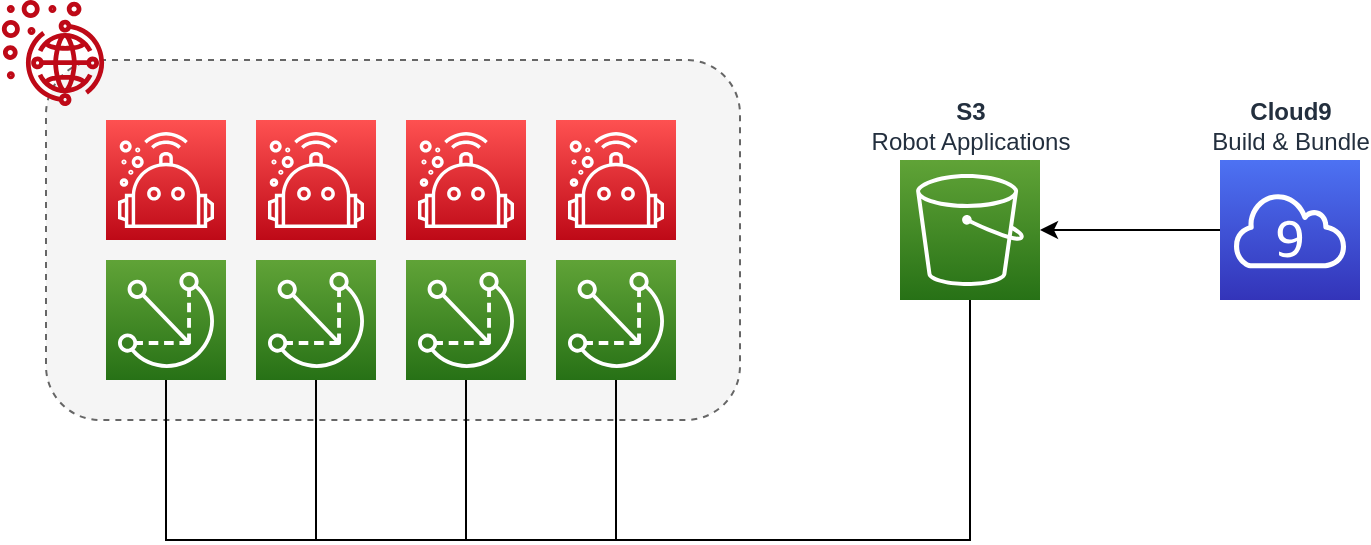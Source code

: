 <mxfile version="12.1.7" type="device" pages="1"><diagram id="x5fd4c8P_yRW15ybiNdx" name="Page-1"><mxGraphModel dx="931" dy="831" grid="1" gridSize="10" guides="1" tooltips="1" connect="1" arrows="1" fold="1" page="1" pageScale="1" pageWidth="827" pageHeight="1169" math="0" shadow="0"><root><mxCell id="0"/><mxCell id="1" parent="0"/><mxCell id="kal1XgbOkWQ_yrvI4pnb-3" value="&lt;b&gt;S3&lt;br&gt;&lt;/b&gt;Robot Applications" style="outlineConnect=0;fontColor=#232F3E;gradientColor=#60A337;gradientDirection=north;fillColor=#277116;strokeColor=#ffffff;dashed=0;verticalLabelPosition=top;verticalAlign=bottom;align=center;html=1;fontSize=12;fontStyle=0;aspect=fixed;shape=mxgraph.aws4.resourceIcon;resIcon=mxgraph.aws4.s3;labelPosition=center;" vertex="1" parent="1"><mxGeometry x="530" y="220" width="70" height="70" as="geometry"/></mxCell><mxCell id="kal1XgbOkWQ_yrvI4pnb-4" value="" style="rounded=1;whiteSpace=wrap;html=1;fillColor=#f5f5f5;strokeColor=#666666;fontColor=#333333;dashed=1;" vertex="1" parent="1"><mxGeometry x="103" y="170" width="347" height="180" as="geometry"/></mxCell><mxCell id="kal1XgbOkWQ_yrvI4pnb-1" value="" style="outlineConnect=0;fontColor=#232F3E;gradientColor=#FE5151;gradientDirection=north;fillColor=#BE0917;strokeColor=#ffffff;dashed=0;verticalLabelPosition=bottom;verticalAlign=top;align=center;html=1;fontSize=12;fontStyle=0;aspect=fixed;shape=mxgraph.aws4.resourceIcon;resIcon=mxgraph.aws4.robomaker;" vertex="1" parent="1"><mxGeometry x="133" y="200" width="60" height="60" as="geometry"/></mxCell><mxCell id="kal1XgbOkWQ_yrvI4pnb-5" value="" style="outlineConnect=0;fontColor=#232F3E;gradientColor=#FE5151;gradientDirection=north;fillColor=#BE0917;strokeColor=#ffffff;dashed=0;verticalLabelPosition=bottom;verticalAlign=top;align=center;html=1;fontSize=12;fontStyle=0;aspect=fixed;shape=mxgraph.aws4.resourceIcon;resIcon=mxgraph.aws4.robomaker;" vertex="1" parent="1"><mxGeometry x="208" y="200" width="60" height="60" as="geometry"/></mxCell><mxCell id="kal1XgbOkWQ_yrvI4pnb-6" value="" style="outlineConnect=0;fontColor=#232F3E;gradientColor=#FE5151;gradientDirection=north;fillColor=#BE0917;strokeColor=#ffffff;dashed=0;verticalLabelPosition=bottom;verticalAlign=top;align=center;html=1;fontSize=12;fontStyle=0;aspect=fixed;shape=mxgraph.aws4.resourceIcon;resIcon=mxgraph.aws4.robomaker;" vertex="1" parent="1"><mxGeometry x="283" y="200" width="60" height="60" as="geometry"/></mxCell><mxCell id="kal1XgbOkWQ_yrvI4pnb-7" value="" style="outlineConnect=0;fontColor=#232F3E;gradientColor=#FE5151;gradientDirection=north;fillColor=#BE0917;strokeColor=#ffffff;dashed=0;verticalLabelPosition=bottom;verticalAlign=top;align=center;html=1;fontSize=12;fontStyle=0;aspect=fixed;shape=mxgraph.aws4.resourceIcon;resIcon=mxgraph.aws4.robomaker;" vertex="1" parent="1"><mxGeometry x="358" y="200" width="60" height="60" as="geometry"/></mxCell><mxCell id="kal1XgbOkWQ_yrvI4pnb-2" value="" style="outlineConnect=0;fontColor=#232F3E;gradientColor=none;fillColor=#BE0917;strokeColor=none;dashed=0;verticalLabelPosition=bottom;verticalAlign=top;align=center;html=1;fontSize=12;fontStyle=0;aspect=fixed;pointerEvents=1;shape=mxgraph.aws4.fleet_management;" vertex="1" parent="1"><mxGeometry x="80" y="140" width="53" height="53" as="geometry"/></mxCell><mxCell id="kal1XgbOkWQ_yrvI4pnb-8" value="" style="outlineConnect=0;fontColor=#232F3E;gradientColor=#60A337;gradientDirection=north;fillColor=#277116;strokeColor=#ffffff;dashed=0;verticalLabelPosition=bottom;verticalAlign=top;align=center;html=1;fontSize=12;fontStyle=0;aspect=fixed;shape=mxgraph.aws4.resourceIcon;resIcon=mxgraph.aws4.greengrass;" vertex="1" parent="1"><mxGeometry x="133" y="270" width="60" height="60" as="geometry"/></mxCell><mxCell id="kal1XgbOkWQ_yrvI4pnb-9" value="" style="outlineConnect=0;fontColor=#232F3E;gradientColor=#60A337;gradientDirection=north;fillColor=#277116;strokeColor=#ffffff;dashed=0;verticalLabelPosition=bottom;verticalAlign=top;align=center;html=1;fontSize=12;fontStyle=0;aspect=fixed;shape=mxgraph.aws4.resourceIcon;resIcon=mxgraph.aws4.greengrass;" vertex="1" parent="1"><mxGeometry x="208" y="270" width="60" height="60" as="geometry"/></mxCell><mxCell id="kal1XgbOkWQ_yrvI4pnb-10" value="" style="outlineConnect=0;fontColor=#232F3E;gradientColor=#60A337;gradientDirection=north;fillColor=#277116;strokeColor=#ffffff;dashed=0;verticalLabelPosition=bottom;verticalAlign=top;align=center;html=1;fontSize=12;fontStyle=0;aspect=fixed;shape=mxgraph.aws4.resourceIcon;resIcon=mxgraph.aws4.greengrass;" vertex="1" parent="1"><mxGeometry x="283" y="270" width="60" height="60" as="geometry"/></mxCell><mxCell id="kal1XgbOkWQ_yrvI4pnb-11" value="" style="outlineConnect=0;fontColor=#232F3E;gradientColor=#60A337;gradientDirection=north;fillColor=#277116;strokeColor=#ffffff;dashed=0;verticalLabelPosition=bottom;verticalAlign=top;align=center;html=1;fontSize=12;fontStyle=0;aspect=fixed;shape=mxgraph.aws4.resourceIcon;resIcon=mxgraph.aws4.greengrass;" vertex="1" parent="1"><mxGeometry x="358" y="270" width="60" height="60" as="geometry"/></mxCell><mxCell id="kal1XgbOkWQ_yrvI4pnb-12" style="edgeStyle=orthogonalEdgeStyle;rounded=0;orthogonalLoop=1;jettySize=auto;html=1;endArrow=none;endFill=0;" edge="1" parent="1" source="kal1XgbOkWQ_yrvI4pnb-3" target="kal1XgbOkWQ_yrvI4pnb-8"><mxGeometry relative="1" as="geometry"><Array as="points"><mxPoint x="565" y="410"/><mxPoint x="163" y="410"/></Array></mxGeometry></mxCell><mxCell id="kal1XgbOkWQ_yrvI4pnb-14" style="edgeStyle=orthogonalEdgeStyle;rounded=0;orthogonalLoop=1;jettySize=auto;html=1;endArrow=none;endFill=0;" edge="1" parent="1" source="kal1XgbOkWQ_yrvI4pnb-3" target="kal1XgbOkWQ_yrvI4pnb-9"><mxGeometry relative="1" as="geometry"><Array as="points"><mxPoint x="565" y="410"/><mxPoint x="238" y="410"/></Array></mxGeometry></mxCell><mxCell id="kal1XgbOkWQ_yrvI4pnb-15" style="edgeStyle=orthogonalEdgeStyle;rounded=0;orthogonalLoop=1;jettySize=auto;html=1;endArrow=none;endFill=0;" edge="1" parent="1" source="kal1XgbOkWQ_yrvI4pnb-3" target="kal1XgbOkWQ_yrvI4pnb-10"><mxGeometry relative="1" as="geometry"><Array as="points"><mxPoint x="565" y="410"/><mxPoint x="313" y="410"/></Array></mxGeometry></mxCell><mxCell id="kal1XgbOkWQ_yrvI4pnb-16" style="edgeStyle=orthogonalEdgeStyle;rounded=0;orthogonalLoop=1;jettySize=auto;html=1;endArrow=none;endFill=0;" edge="1" parent="1" source="kal1XgbOkWQ_yrvI4pnb-3" target="kal1XgbOkWQ_yrvI4pnb-11"><mxGeometry relative="1" as="geometry"><Array as="points"><mxPoint x="565" y="410"/><mxPoint x="388" y="410"/></Array></mxGeometry></mxCell><mxCell id="kal1XgbOkWQ_yrvI4pnb-18" style="edgeStyle=orthogonalEdgeStyle;rounded=0;orthogonalLoop=1;jettySize=auto;html=1;endArrow=classic;endFill=1;" edge="1" parent="1" source="kal1XgbOkWQ_yrvI4pnb-17" target="kal1XgbOkWQ_yrvI4pnb-3"><mxGeometry relative="1" as="geometry"/></mxCell><mxCell id="kal1XgbOkWQ_yrvI4pnb-17" value="&lt;b&gt;Cloud9&lt;/b&gt; &lt;br&gt;Build &amp;amp; Bundle" style="outlineConnect=0;fontColor=#232F3E;gradientColor=#4D72F3;gradientDirection=north;fillColor=#3334B9;strokeColor=#ffffff;dashed=0;verticalLabelPosition=top;verticalAlign=bottom;align=center;html=1;fontSize=12;fontStyle=0;aspect=fixed;shape=mxgraph.aws4.resourceIcon;resIcon=mxgraph.aws4.cloud9;labelPosition=center;" vertex="1" parent="1"><mxGeometry x="690" y="220" width="70" height="70" as="geometry"/></mxCell></root></mxGraphModel></diagram></mxfile>